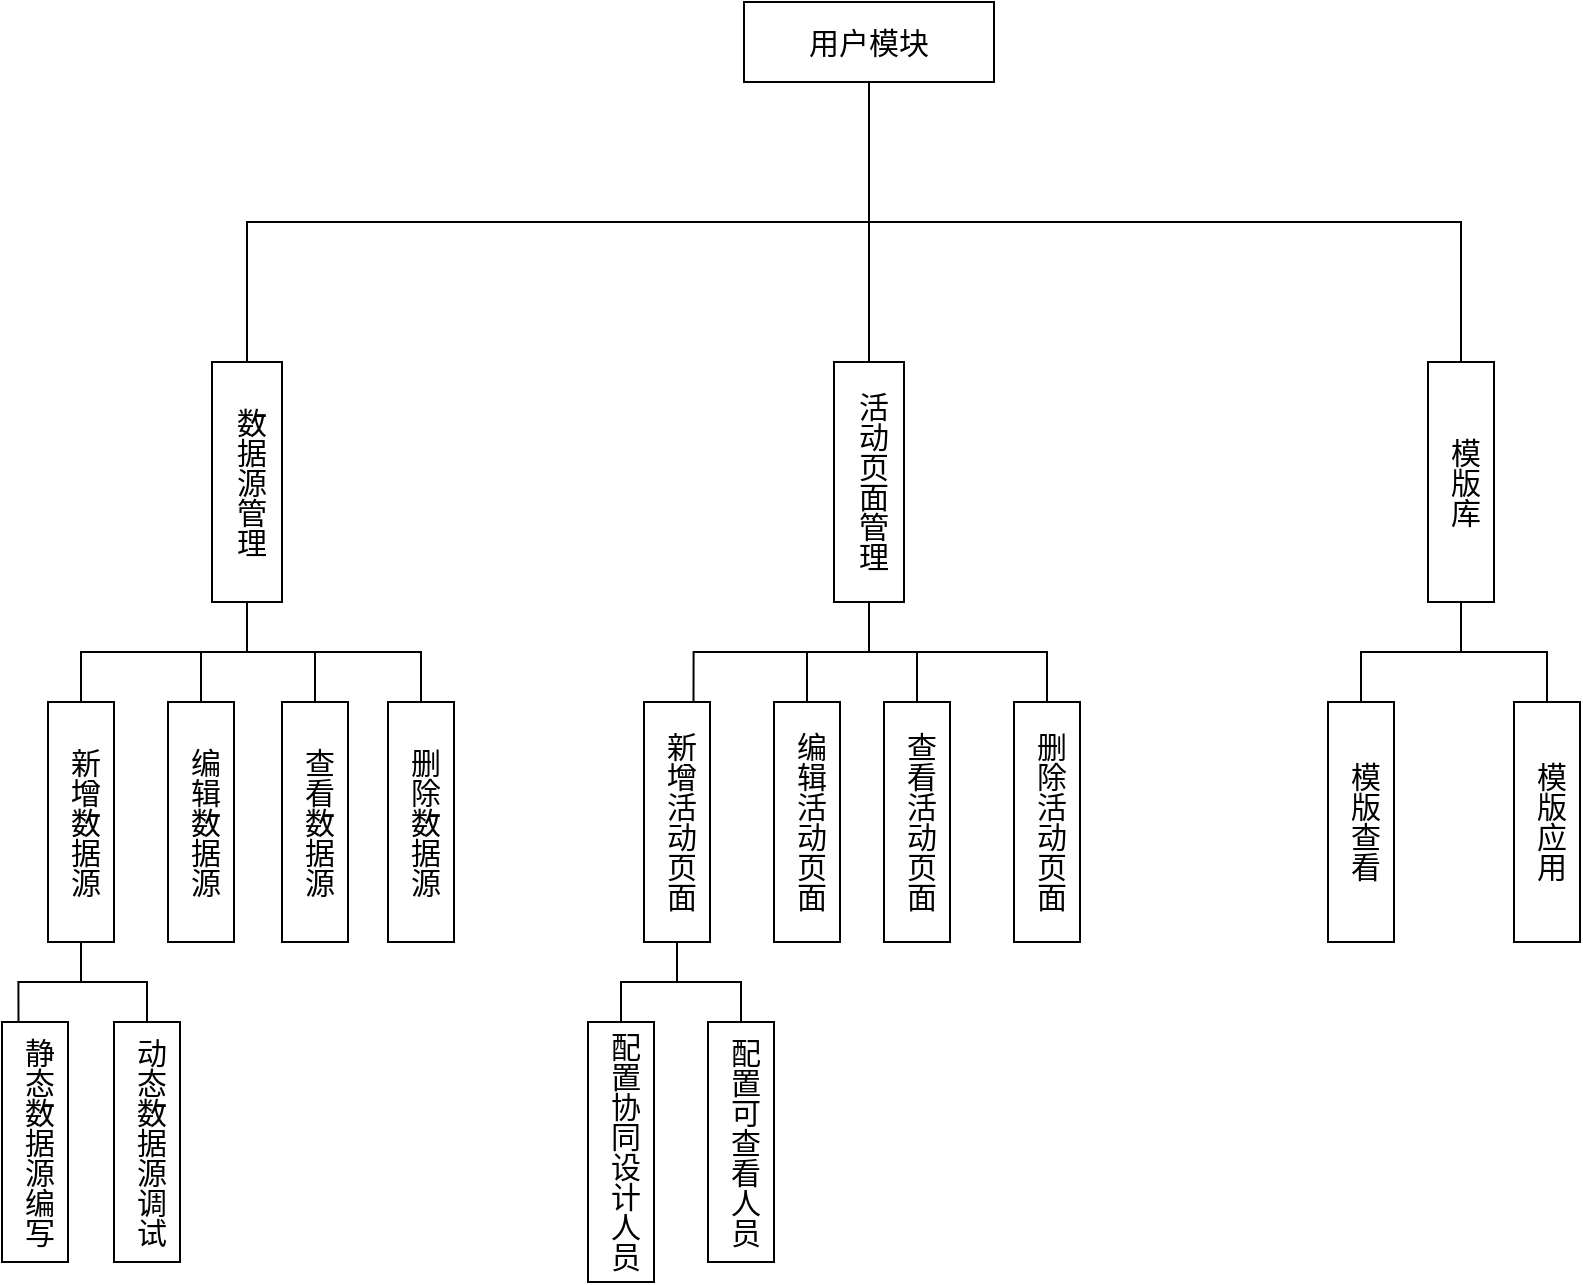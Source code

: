 <mxfile version="24.0.7" type="github">
  <diagram name="第 1 页" id="gx0CAf-HGfpb9z3jjFb8">
    <mxGraphModel dx="2074" dy="3484" grid="1" gridSize="10" guides="1" tooltips="1" connect="1" arrows="1" fold="1" page="1" pageScale="1" pageWidth="827" pageHeight="1169" math="0" shadow="0">
      <root>
        <mxCell id="0" />
        <mxCell id="1" parent="0" />
        <mxCell id="n2puXXDJKAa573vDvbuu-2" style="edgeStyle=orthogonalEdgeStyle;rounded=0;orthogonalLoop=1;jettySize=auto;html=1;exitX=0.5;exitY=1;exitDx=0;exitDy=0;entryX=0.5;entryY=0;entryDx=0;entryDy=0;endArrow=none;endFill=0;fontSize=15;" parent="1" source="n2puXXDJKAa573vDvbuu-6" target="n2puXXDJKAa573vDvbuu-7" edge="1">
          <mxGeometry relative="1" as="geometry" />
        </mxCell>
        <mxCell id="n2puXXDJKAa573vDvbuu-3" style="edgeStyle=orthogonalEdgeStyle;rounded=0;orthogonalLoop=1;jettySize=auto;html=1;exitX=0.5;exitY=1;exitDx=0;exitDy=0;entryX=0.5;entryY=0;entryDx=0;entryDy=0;endArrow=none;endFill=0;fontSize=15;" parent="1" source="n2puXXDJKAa573vDvbuu-6" target="n2puXXDJKAa573vDvbuu-8" edge="1">
          <mxGeometry relative="1" as="geometry" />
        </mxCell>
        <mxCell id="n2puXXDJKAa573vDvbuu-4" style="edgeStyle=orthogonalEdgeStyle;rounded=0;orthogonalLoop=1;jettySize=auto;html=1;exitX=0.5;exitY=1;exitDx=0;exitDy=0;entryX=0.5;entryY=0;entryDx=0;entryDy=0;endArrow=none;endFill=0;fontSize=15;" parent="1" source="n2puXXDJKAa573vDvbuu-6" target="n2puXXDJKAa573vDvbuu-9" edge="1">
          <mxGeometry relative="1" as="geometry" />
        </mxCell>
        <mxCell id="n2puXXDJKAa573vDvbuu-6" value="用户模块" style="rounded=0;whiteSpace=wrap;html=1;fontSize=15;" parent="1" vertex="1">
          <mxGeometry x="401" y="-2130" width="125" height="40" as="geometry" />
        </mxCell>
        <mxCell id="n2puXXDJKAa573vDvbuu-20" style="edgeStyle=orthogonalEdgeStyle;rounded=0;orthogonalLoop=1;jettySize=auto;html=1;exitX=0.5;exitY=1;exitDx=0;exitDy=0;entryX=0.5;entryY=0;entryDx=0;entryDy=0;endArrow=none;endFill=0;fontSize=15;" parent="1" source="n2puXXDJKAa573vDvbuu-7" target="n2puXXDJKAa573vDvbuu-14" edge="1">
          <mxGeometry relative="1" as="geometry" />
        </mxCell>
        <mxCell id="n2puXXDJKAa573vDvbuu-21" style="edgeStyle=orthogonalEdgeStyle;rounded=0;orthogonalLoop=1;jettySize=auto;html=1;exitX=0.5;exitY=1;exitDx=0;exitDy=0;entryX=0.5;entryY=0;entryDx=0;entryDy=0;endArrow=none;endFill=0;fontSize=15;" parent="1" source="n2puXXDJKAa573vDvbuu-7" target="n2puXXDJKAa573vDvbuu-15" edge="1">
          <mxGeometry relative="1" as="geometry" />
        </mxCell>
        <mxCell id="n2puXXDJKAa573vDvbuu-22" style="edgeStyle=orthogonalEdgeStyle;rounded=0;orthogonalLoop=1;jettySize=auto;html=1;exitX=0.5;exitY=1;exitDx=0;exitDy=0;entryX=0.5;entryY=0;entryDx=0;entryDy=0;endArrow=none;endFill=0;fontSize=15;" parent="1" source="n2puXXDJKAa573vDvbuu-7" target="n2puXXDJKAa573vDvbuu-16" edge="1">
          <mxGeometry relative="1" as="geometry">
            <Array as="points">
              <mxPoint x="153" y="-1805" />
              <mxPoint x="187" y="-1805" />
            </Array>
          </mxGeometry>
        </mxCell>
        <mxCell id="n2puXXDJKAa573vDvbuu-23" style="edgeStyle=orthogonalEdgeStyle;rounded=0;orthogonalLoop=1;jettySize=auto;html=1;exitX=0.5;exitY=1;exitDx=0;exitDy=0;entryX=0.5;entryY=0;entryDx=0;entryDy=0;endArrow=none;endFill=0;fontSize=15;" parent="1" source="n2puXXDJKAa573vDvbuu-7" target="n2puXXDJKAa573vDvbuu-17" edge="1">
          <mxGeometry relative="1" as="geometry" />
        </mxCell>
        <mxCell id="n2puXXDJKAa573vDvbuu-7" value="数据源管理" style="rounded=0;whiteSpace=wrap;html=1;verticalAlign=middle;align=center;labelPosition=center;verticalLabelPosition=middle;textDirection=vertical-rl;fontSize=15;" parent="1" vertex="1">
          <mxGeometry x="135" y="-1950" width="35" height="120" as="geometry" />
        </mxCell>
        <mxCell id="n2puXXDJKAa573vDvbuu-47" style="edgeStyle=orthogonalEdgeStyle;rounded=0;orthogonalLoop=1;jettySize=auto;html=1;exitX=0.5;exitY=1;exitDx=0;exitDy=0;entryX=0.75;entryY=0;entryDx=0;entryDy=0;endArrow=none;endFill=0;fontSize=15;" parent="1" source="n2puXXDJKAa573vDvbuu-8" target="n2puXXDJKAa573vDvbuu-40" edge="1">
          <mxGeometry relative="1" as="geometry" />
        </mxCell>
        <mxCell id="n2puXXDJKAa573vDvbuu-49" style="edgeStyle=orthogonalEdgeStyle;rounded=0;orthogonalLoop=1;jettySize=auto;html=1;exitX=0.5;exitY=1;exitDx=0;exitDy=0;entryX=0.5;entryY=0;entryDx=0;entryDy=0;endArrow=none;endFill=0;fontSize=15;" parent="1" source="n2puXXDJKAa573vDvbuu-8" target="n2puXXDJKAa573vDvbuu-41" edge="1">
          <mxGeometry relative="1" as="geometry" />
        </mxCell>
        <mxCell id="n2puXXDJKAa573vDvbuu-50" style="edgeStyle=orthogonalEdgeStyle;rounded=0;orthogonalLoop=1;jettySize=auto;html=1;exitX=0.5;exitY=1;exitDx=0;exitDy=0;entryX=0.5;entryY=0;entryDx=0;entryDy=0;endArrow=none;endFill=0;fontSize=15;" parent="1" source="n2puXXDJKAa573vDvbuu-8" target="n2puXXDJKAa573vDvbuu-42" edge="1">
          <mxGeometry relative="1" as="geometry" />
        </mxCell>
        <mxCell id="n2puXXDJKAa573vDvbuu-52" style="edgeStyle=orthogonalEdgeStyle;rounded=0;orthogonalLoop=1;jettySize=auto;html=1;exitX=0.5;exitY=1;exitDx=0;exitDy=0;entryX=0.5;entryY=0;entryDx=0;entryDy=0;endArrow=none;endFill=0;fontSize=15;" parent="1" source="n2puXXDJKAa573vDvbuu-8" target="n2puXXDJKAa573vDvbuu-44" edge="1">
          <mxGeometry relative="1" as="geometry" />
        </mxCell>
        <mxCell id="n2puXXDJKAa573vDvbuu-8" value="活动页面管理" style="rounded=0;whiteSpace=wrap;html=1;verticalAlign=middle;align=center;labelPosition=center;verticalLabelPosition=middle;textDirection=vertical-rl;strokeWidth=1;fontSize=15;" parent="1" vertex="1">
          <mxGeometry x="446" y="-1950" width="35" height="120" as="geometry" />
        </mxCell>
        <mxCell id="n2puXXDJKAa573vDvbuu-57" style="edgeStyle=orthogonalEdgeStyle;rounded=0;orthogonalLoop=1;jettySize=auto;html=1;exitX=0.5;exitY=1;exitDx=0;exitDy=0;endArrow=none;endFill=0;fontSize=15;" parent="1" source="n2puXXDJKAa573vDvbuu-9" target="n2puXXDJKAa573vDvbuu-55" edge="1">
          <mxGeometry relative="1" as="geometry" />
        </mxCell>
        <mxCell id="n2puXXDJKAa573vDvbuu-58" style="edgeStyle=orthogonalEdgeStyle;rounded=0;orthogonalLoop=1;jettySize=auto;html=1;exitX=0.5;exitY=1;exitDx=0;exitDy=0;entryX=0.5;entryY=0;entryDx=0;entryDy=0;endArrow=none;endFill=0;fontSize=15;" parent="1" source="n2puXXDJKAa573vDvbuu-9" target="n2puXXDJKAa573vDvbuu-56" edge="1">
          <mxGeometry relative="1" as="geometry" />
        </mxCell>
        <mxCell id="n2puXXDJKAa573vDvbuu-9" value="模版库" style="rounded=0;whiteSpace=wrap;html=1;verticalAlign=middle;align=center;labelPosition=center;verticalLabelPosition=middle;textDirection=vertical-rl;spacing=0;fontSize=15;" parent="1" vertex="1">
          <mxGeometry x="743" y="-1950" width="33" height="120" as="geometry" />
        </mxCell>
        <mxCell id="n2puXXDJKAa573vDvbuu-26" style="edgeStyle=orthogonalEdgeStyle;rounded=0;orthogonalLoop=1;jettySize=auto;html=1;exitX=0.5;exitY=1;exitDx=0;exitDy=0;entryX=0.25;entryY=0;entryDx=0;entryDy=0;endArrow=none;endFill=0;fontSize=15;" parent="1" source="n2puXXDJKAa573vDvbuu-14" target="n2puXXDJKAa573vDvbuu-24" edge="1">
          <mxGeometry relative="1" as="geometry">
            <Array as="points">
              <mxPoint x="70" y="-1640" />
              <mxPoint x="38" y="-1640" />
            </Array>
          </mxGeometry>
        </mxCell>
        <mxCell id="n2puXXDJKAa573vDvbuu-27" style="edgeStyle=orthogonalEdgeStyle;rounded=0;orthogonalLoop=1;jettySize=auto;html=1;exitX=0.5;exitY=1;exitDx=0;exitDy=0;endArrow=none;endFill=0;fontSize=15;" parent="1" source="n2puXXDJKAa573vDvbuu-14" target="n2puXXDJKAa573vDvbuu-25" edge="1">
          <mxGeometry relative="1" as="geometry" />
        </mxCell>
        <mxCell id="n2puXXDJKAa573vDvbuu-14" value="新增数据源" style="rounded=0;whiteSpace=wrap;html=1;verticalAlign=middle;align=center;labelPosition=center;verticalLabelPosition=middle;textDirection=vertical-rl;spacing=0;fontSize=15;" parent="1" vertex="1">
          <mxGeometry x="53" y="-1780" width="33" height="120" as="geometry" />
        </mxCell>
        <mxCell id="n2puXXDJKAa573vDvbuu-15" value="编辑数据源" style="rounded=0;whiteSpace=wrap;html=1;verticalAlign=middle;align=center;labelPosition=center;verticalLabelPosition=middle;textDirection=vertical-rl;spacing=0;fontSize=15;" parent="1" vertex="1">
          <mxGeometry x="113" y="-1780" width="33" height="120" as="geometry" />
        </mxCell>
        <mxCell id="n2puXXDJKAa573vDvbuu-16" value="查看数据源" style="rounded=0;whiteSpace=wrap;html=1;verticalAlign=middle;align=center;labelPosition=center;verticalLabelPosition=middle;textDirection=vertical-rl;spacing=0;fontSize=15;" parent="1" vertex="1">
          <mxGeometry x="170" y="-1780" width="33" height="120" as="geometry" />
        </mxCell>
        <mxCell id="n2puXXDJKAa573vDvbuu-17" value="删除数据源" style="rounded=0;whiteSpace=wrap;html=1;verticalAlign=middle;align=center;labelPosition=center;verticalLabelPosition=middle;textDirection=vertical-rl;spacing=0;fontSize=15;" parent="1" vertex="1">
          <mxGeometry x="223" y="-1780" width="33" height="120" as="geometry" />
        </mxCell>
        <mxCell id="n2puXXDJKAa573vDvbuu-24" value="静态数据源编写" style="rounded=0;whiteSpace=wrap;html=1;verticalAlign=middle;align=center;labelPosition=center;verticalLabelPosition=middle;textDirection=vertical-rl;spacing=0;fontSize=15;" parent="1" vertex="1">
          <mxGeometry x="30" y="-1620" width="33" height="120" as="geometry" />
        </mxCell>
        <mxCell id="n2puXXDJKAa573vDvbuu-25" value="动态数据源调试" style="rounded=0;whiteSpace=wrap;html=1;verticalAlign=middle;align=center;labelPosition=center;verticalLabelPosition=middle;textDirection=vertical-rl;spacing=0;fontSize=15;" parent="1" vertex="1">
          <mxGeometry x="86" y="-1620" width="33" height="120" as="geometry" />
        </mxCell>
        <mxCell id="n2puXXDJKAa573vDvbuu-53" style="edgeStyle=orthogonalEdgeStyle;rounded=0;orthogonalLoop=1;jettySize=auto;html=1;exitX=0.5;exitY=1;exitDx=0;exitDy=0;entryX=0.5;entryY=0;entryDx=0;entryDy=0;endArrow=none;endFill=0;fontSize=15;" parent="1" source="n2puXXDJKAa573vDvbuu-40" target="n2puXXDJKAa573vDvbuu-45" edge="1">
          <mxGeometry relative="1" as="geometry" />
        </mxCell>
        <mxCell id="n2puXXDJKAa573vDvbuu-54" style="edgeStyle=orthogonalEdgeStyle;rounded=0;orthogonalLoop=1;jettySize=auto;html=1;exitX=0.5;exitY=1;exitDx=0;exitDy=0;entryX=0.5;entryY=0;entryDx=0;entryDy=0;endArrow=none;endFill=0;fontSize=15;" parent="1" source="n2puXXDJKAa573vDvbuu-40" target="n2puXXDJKAa573vDvbuu-46" edge="1">
          <mxGeometry relative="1" as="geometry" />
        </mxCell>
        <mxCell id="n2puXXDJKAa573vDvbuu-40" value="新增活动页面" style="rounded=0;whiteSpace=wrap;html=1;verticalAlign=middle;align=center;labelPosition=center;verticalLabelPosition=middle;textDirection=vertical-rl;spacing=0;fontSize=15;" parent="1" vertex="1">
          <mxGeometry x="351" y="-1780" width="33" height="120" as="geometry" />
        </mxCell>
        <mxCell id="n2puXXDJKAa573vDvbuu-41" value="编辑活动页面" style="rounded=0;whiteSpace=wrap;html=1;verticalAlign=middle;align=center;labelPosition=center;verticalLabelPosition=middle;textDirection=vertical-rl;spacing=0;fontSize=15;" parent="1" vertex="1">
          <mxGeometry x="416" y="-1780" width="33" height="120" as="geometry" />
        </mxCell>
        <mxCell id="n2puXXDJKAa573vDvbuu-42" value="查看活动页面" style="rounded=0;whiteSpace=wrap;html=1;verticalAlign=middle;align=center;labelPosition=center;verticalLabelPosition=middle;textDirection=vertical-rl;spacing=0;fontSize=15;" parent="1" vertex="1">
          <mxGeometry x="471" y="-1780" width="33" height="120" as="geometry" />
        </mxCell>
        <mxCell id="n2puXXDJKAa573vDvbuu-44" value="删除活动页面" style="rounded=0;whiteSpace=wrap;html=1;verticalAlign=middle;align=center;labelPosition=center;verticalLabelPosition=middle;textDirection=vertical-rl;spacing=0;fontSize=15;" parent="1" vertex="1">
          <mxGeometry x="536" y="-1780" width="33" height="120" as="geometry" />
        </mxCell>
        <mxCell id="n2puXXDJKAa573vDvbuu-45" value="配置协同设计人员" style="rounded=0;whiteSpace=wrap;html=1;verticalAlign=middle;align=center;labelPosition=center;verticalLabelPosition=middle;textDirection=vertical-rl;spacing=0;fontSize=15;" parent="1" vertex="1">
          <mxGeometry x="323" y="-1620" width="33" height="130" as="geometry" />
        </mxCell>
        <mxCell id="n2puXXDJKAa573vDvbuu-46" value="配置可查看人员" style="rounded=0;whiteSpace=wrap;html=1;verticalAlign=middle;align=center;labelPosition=center;verticalLabelPosition=middle;textDirection=vertical-rl;spacing=0;fontSize=15;" parent="1" vertex="1">
          <mxGeometry x="383" y="-1620" width="33" height="120" as="geometry" />
        </mxCell>
        <mxCell id="n2puXXDJKAa573vDvbuu-55" value="模版查看" style="rounded=0;whiteSpace=wrap;html=1;verticalAlign=middle;align=center;labelPosition=center;verticalLabelPosition=middle;textDirection=vertical-rl;spacing=0;fontSize=15;" parent="1" vertex="1">
          <mxGeometry x="693" y="-1780" width="33" height="120" as="geometry" />
        </mxCell>
        <mxCell id="n2puXXDJKAa573vDvbuu-56" value="模版应用" style="rounded=0;whiteSpace=wrap;html=1;verticalAlign=middle;align=center;labelPosition=center;verticalLabelPosition=middle;textDirection=vertical-rl;spacing=0;fontSize=15;" parent="1" vertex="1">
          <mxGeometry x="786" y="-1780" width="33" height="120" as="geometry" />
        </mxCell>
      </root>
    </mxGraphModel>
  </diagram>
</mxfile>
